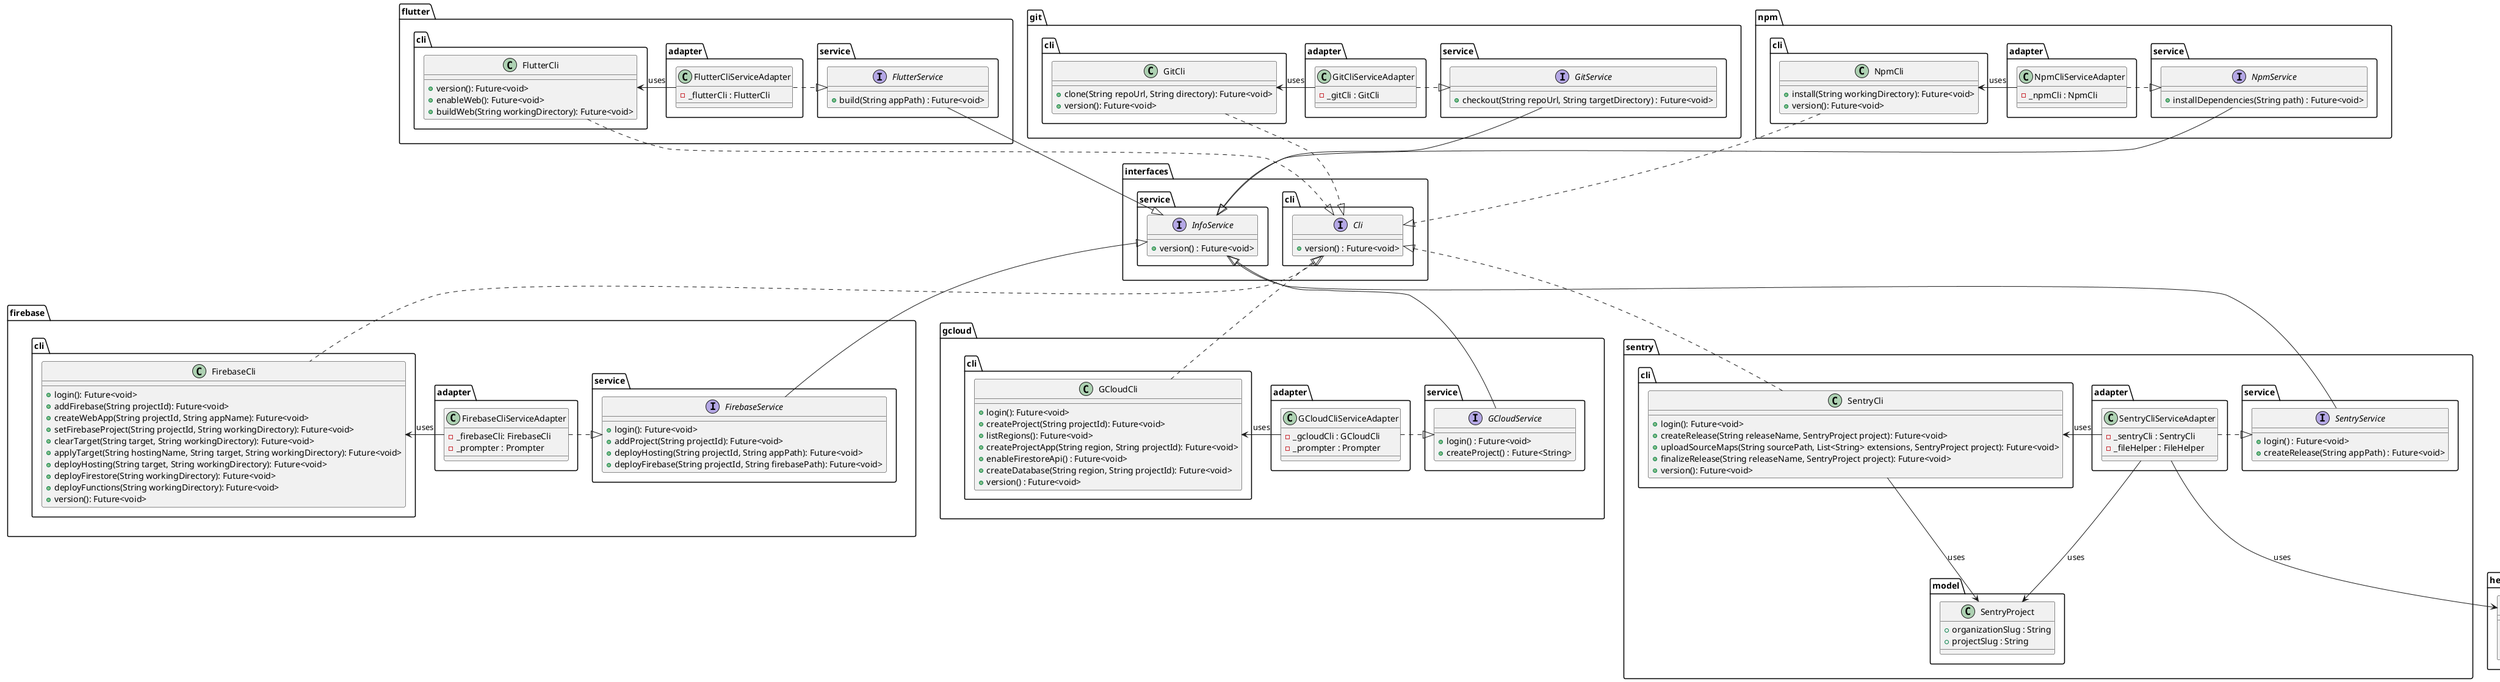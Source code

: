 @startuml services_class_diagram

package firebase {
    package service as firebase.service {
        interface FirebaseService {
            + login(): Future<void>
            + addProject(String projectId): Future<void>
            + deployHosting(String projectId, String appPath): Future<void>
            + deployFirebase(String projectId, String firebasePath): Future<void>
        }
    }

    package adapter as firebase.adapter {
        class FirebaseCliServiceAdapter {
            - _firebaseCli: FirebaseCli
            - _prompter : Prompter
        }
    }

    package cli as firebase.cli {
        class FirebaseCli {
            + login(): Future<void>
            + addFirebase(String projectId): Future<void>
            + createWebApp(String projectId, String appName): Future<void>
            + setFirebaseProject(String projectId, String workingDirectory): Future<void>
            + clearTarget(String target, String workingDirectory): Future<void>
            + applyTarget(String hostingName, String target, String workingDirectory): Future<void>
            + deployHosting(String target, String workingDirectory): Future<void>
            + deployFirestore(String workingDirectory): Future<void>
            + deployFunctions(String workingDirectory): Future<void>
            + version(): Future<void>
        }
    }
}

package gcloud {
    package service as gcloud.service {
        interface GCloudService {
            + login() : Future<void>
            + createProject() : Future<String>
        }

    }

    package adapter as gcloud.adapter {
        class GCloudCliServiceAdapter {
            - _gcloudCli : GCloudCli
            - _prompter : Prompter
        }
    }

    package cli as gcloud.cli {
        class GCloudCli {
            + login(): Future<void>
            + createProject(String projectId): Future<void>
            + listRegions(): Future<void>
            + createProjectApp(String region, String projectId): Future<void>
            + enableFirestoreApi() : Future<void>
            + createDatabase(String region, String projectId): Future<void>
            + version() : Future<void>
        }
    }
}

package flutter {
    package service as flutter.service {
        interface FlutterService  {
            + build(String appPath) : Future<void>
        }

    }

    package adapter as flutter.adapter {
        class FlutterCliServiceAdapter  {
            - _flutterCli : FlutterCli
        }
    }

    package cli as flutter.cli {
        class FlutterCli {
            + version(): Future<void>
            + enableWeb(): Future<void>
            + buildWeb(String workingDirectory): Future<void>
        }
    }
}

package git {
    package service as git.service {
        interface GitService  {
            + checkout(String repoUrl, String targetDirectory) : Future<void>
        }
    }

    package adapter as git.adapter {
        class GitCliServiceAdapter {
            - _gitCli : GitCli
        }
    }

    package cli as git.cli {
        class GitCli {
            + clone(String repoUrl, String directory): Future<void>
            + version(): Future<void>
        }
    }
}

package npm {
    package service as npm.service {
        interface NpmService  {
            + installDependencies(String path) : Future<void>
        }
    }

    package adapter as npm.adapter {
        class NpmCliServiceAdapter {
            - _npmCli : NpmCli
        }
    }

    package cli as npm.cli {
        class NpmCli {
            + install(String workingDirectory): Future<void>
            + version(): Future<void>
        }
    }
}

package sentry {
    package service as sentry.service {
        interface SentryService {
            + login() : Future<void>
            + createRelease(String appPath) : Future<void>
        }
    }

    package adapter as sentry.adapter {
        class SentryCliServiceAdapter {
            - _sentryCli : SentryCli
            - _fileHelper : FileHelper
        }
    }

    package cli as sentry.cli {
        class SentryCli {
            + login(): Future<void>
            + createRelease(String releaseName, SentryProject project): Future<void>
            + uploadSourceMaps(String sourcePath, List<String> extensions, SentryProject project): Future<void>
            + finalizeRelease(String releaseName, SentryProject project): Future<void>
            + version(): Future<void>
        }
    }
    package model as sentry.model{
        class SentryProject {
            + organizationSlug : String
            + projectSlug : String
        }
    }
}

package interfaces {
    package service {
        interface InfoService {
            + version() : Future<void>
        }
    }

    package cli {
        interface Cli {
            + version() : Future<void>
        }
    }
}

package helper {
    class FileHelper {
        + getFile(String path) : File
        + getDirectory(String path) : Directory
        + replaceEnvironmentVariables(File file, Map<String, dynamic> environment) : void
    }
}

FirebaseCliServiceAdapter .right.|> FirebaseService
GCloudCliServiceAdapter .right.|> GCloudService
FlutterCliServiceAdapter .right.|> FlutterService
GitCliServiceAdapter .right.|> GitService
NpmCliServiceAdapter .right.|> NpmService
SentryCliServiceAdapter .right.|> SentryService

FirebaseCliServiceAdapter -right-> FirebaseCli : uses
GCloudCliServiceAdapter -right-> GCloudCli : uses
FlutterCliServiceAdapter -left-> FlutterCli : uses
GitCliServiceAdapter -left-> GitCli : uses
NpmCliServiceAdapter -left-> NpmCli : uses
SentryCliServiceAdapter -left-> SentryCli : uses
SentryCliServiceAdapter --> FileHelper : uses
SentryCliServiceAdapter --> SentryProject : uses

FirebaseCli .up.|> Cli
GCloudCli .up.|> Cli
SentryCli .up.|> Cli
FlutterCli .down.|> Cli
GitCli .down.|> Cli
NpmCli .down.|> Cli

SentryCli --> SentryProject : uses

firebase --[hidden]right--> gcloud
InfoService --[hidden]right--> Cli

FirebaseService -up-|> InfoService
GCloudService -up-|> InfoService
SentryService -up-|> InfoService
GitService -down-|> InfoService
FlutterService -down-|> InfoService
NpmService -down-|> InfoService

@enduml
